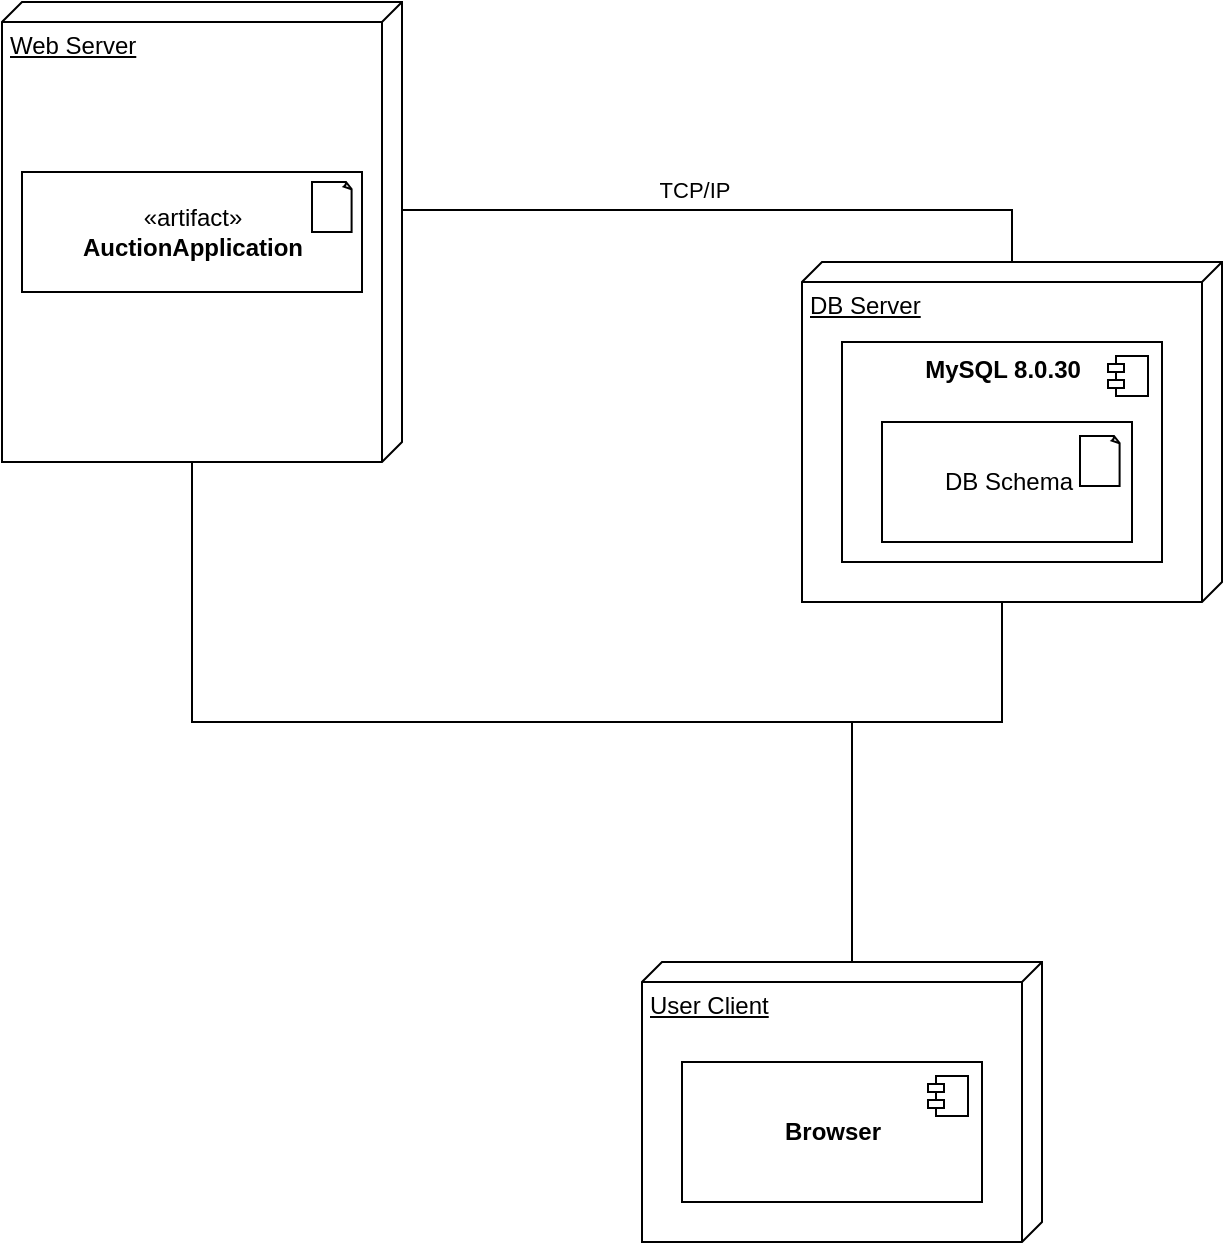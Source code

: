 <mxfile version="20.3.0" type="device"><diagram id="cJg95RF5wUIi52WkHWGY" name="第 1 页"><mxGraphModel dx="1018" dy="633" grid="1" gridSize="10" guides="1" tooltips="1" connect="1" arrows="1" fold="1" page="1" pageScale="1" pageWidth="827" pageHeight="1169" math="0" shadow="0"><root><mxCell id="0"/><mxCell id="1" parent="0"/><mxCell id="bcNJ4W3IOU2aP2DmgYBQ-7" style="edgeStyle=orthogonalEdgeStyle;rounded=0;orthogonalLoop=1;jettySize=auto;html=1;entryX=0;entryY=0;entryDx=0;entryDy=95;entryPerimeter=0;endArrow=none;endFill=0;" parent="1" source="bcNJ4W3IOU2aP2DmgYBQ-1" target="bcNJ4W3IOU2aP2DmgYBQ-4" edge="1"><mxGeometry relative="1" as="geometry"><Array as="points"><mxPoint x="625" y="224"/></Array></mxGeometry></mxCell><mxCell id="bcNJ4W3IOU2aP2DmgYBQ-8" value="TCP/IP" style="edgeLabel;html=1;align=center;verticalAlign=middle;resizable=0;points=[];" parent="bcNJ4W3IOU2aP2DmgYBQ-7" vertex="1" connectable="0"><mxGeometry x="-0.341" y="-1" relative="1" as="geometry"><mxPoint x="33" y="-11" as="offset"/></mxGeometry></mxCell><mxCell id="bcNJ4W3IOU2aP2DmgYBQ-1" value="Web Server" style="verticalAlign=top;align=left;spacingTop=8;spacingLeft=2;spacingRight=12;shape=cube;size=10;direction=south;fontStyle=4;html=1;" parent="1" vertex="1"><mxGeometry x="120" y="120" width="200" height="230" as="geometry"/></mxCell><mxCell id="ZdyBcAKA1jbVR6r5hkZc-5" style="edgeStyle=orthogonalEdgeStyle;rounded=0;orthogonalLoop=1;jettySize=auto;html=1;exitX=0;exitY=0;exitDx=170;exitDy=110;exitPerimeter=0;endArrow=none;endFill=0;entryX=0;entryY=0;entryDx=0;entryDy=95;entryPerimeter=0;" parent="1" source="bcNJ4W3IOU2aP2DmgYBQ-4" target="bcNJ4W3IOU2aP2DmgYBQ-31" edge="1"><mxGeometry relative="1" as="geometry"><mxPoint x="500" y="480" as="targetPoint"/><Array as="points"><mxPoint x="620" y="480"/><mxPoint x="545" y="480"/></Array></mxGeometry></mxCell><mxCell id="bcNJ4W3IOU2aP2DmgYBQ-4" value="DB Server" style="verticalAlign=top;align=left;spacingTop=8;spacingLeft=2;spacingRight=12;shape=cube;size=10;direction=south;fontStyle=4;html=1;" parent="1" vertex="1"><mxGeometry x="520" y="250" width="210" height="170" as="geometry"/></mxCell><mxCell id="bcNJ4W3IOU2aP2DmgYBQ-5" value="&lt;b&gt;MySQL 8.0.30&lt;br&gt;&lt;/b&gt;" style="html=1;dropTarget=0;align=center;verticalAlign=top;" parent="1" vertex="1"><mxGeometry x="540" y="290" width="160" height="110" as="geometry"/></mxCell><mxCell id="bcNJ4W3IOU2aP2DmgYBQ-6" value="" style="shape=module;jettyWidth=8;jettyHeight=4;" parent="bcNJ4W3IOU2aP2DmgYBQ-5" vertex="1"><mxGeometry x="1" width="20" height="20" relative="1" as="geometry"><mxPoint x="-27" y="7" as="offset"/></mxGeometry></mxCell><mxCell id="bcNJ4W3IOU2aP2DmgYBQ-37" value="" style="edgeStyle=orthogonalEdgeStyle;rounded=0;orthogonalLoop=1;jettySize=auto;html=1;endArrow=none;endFill=0;entryX=0;entryY=0;entryDx=230;entryDy=105;entryPerimeter=0;exitX=0;exitY=0;exitDx=0;exitDy=95;exitPerimeter=0;" parent="1" source="bcNJ4W3IOU2aP2DmgYBQ-31" target="bcNJ4W3IOU2aP2DmgYBQ-1" edge="1"><mxGeometry relative="1" as="geometry"><mxPoint x="520" y="590" as="sourcePoint"/><mxPoint x="500" y="540" as="targetPoint"/><Array as="points"><mxPoint x="545" y="480"/><mxPoint x="215" y="480"/></Array></mxGeometry></mxCell><mxCell id="bcNJ4W3IOU2aP2DmgYBQ-31" value="User Client" style="verticalAlign=top;align=left;spacingTop=8;spacingLeft=2;spacingRight=12;shape=cube;size=10;direction=south;fontStyle=4;html=1;" parent="1" vertex="1"><mxGeometry x="440" y="600" width="200" height="140" as="geometry"/></mxCell><mxCell id="bcNJ4W3IOU2aP2DmgYBQ-32" value="&lt;b&gt;Browser&lt;br&gt;&lt;/b&gt;" style="html=1;dropTarget=0;" parent="1" vertex="1"><mxGeometry x="460" y="650" width="150" height="70" as="geometry"/></mxCell><mxCell id="bcNJ4W3IOU2aP2DmgYBQ-33" value="" style="shape=module;jettyWidth=8;jettyHeight=4;" parent="bcNJ4W3IOU2aP2DmgYBQ-32" vertex="1"><mxGeometry x="1" width="20" height="20" relative="1" as="geometry"><mxPoint x="-27" y="7" as="offset"/></mxGeometry></mxCell><mxCell id="ZdyBcAKA1jbVR6r5hkZc-1" value="DB Schema" style="html=1;dropTarget=0;" parent="1" vertex="1"><mxGeometry x="560" y="330" width="125" height="60" as="geometry"/></mxCell><mxCell id="ZdyBcAKA1jbVR6r5hkZc-2" value="" style="whiteSpace=wrap;html=1;shape=mxgraph.basic.document" parent="1" vertex="1"><mxGeometry x="659" y="337" width="20" height="25" as="geometry"/></mxCell><mxCell id="ZdyBcAKA1jbVR6r5hkZc-3" value="«artifact»&lt;br&gt;&lt;b&gt;AuctionApplication&lt;/b&gt;" style="html=1;dropTarget=0;" parent="1" vertex="1"><mxGeometry x="130" y="205" width="170" height="60" as="geometry"/></mxCell><mxCell id="ZdyBcAKA1jbVR6r5hkZc-4" value="" style="whiteSpace=wrap;html=1;shape=mxgraph.basic.document" parent="1" vertex="1"><mxGeometry x="275" y="210" width="20" height="25" as="geometry"/></mxCell></root></mxGraphModel></diagram></mxfile>